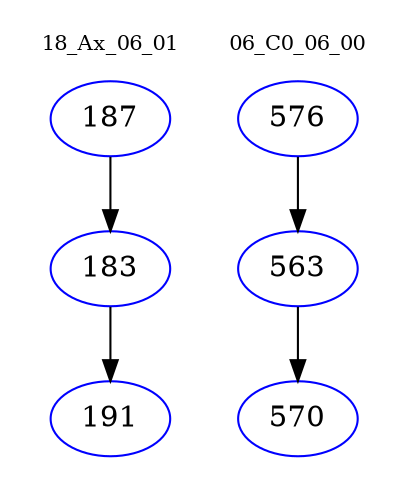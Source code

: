 digraph{
subgraph cluster_0 {
color = white
label = "18_Ax_06_01";
fontsize=10;
T0_187 [label="187", color="blue"]
T0_187 -> T0_183 [color="black"]
T0_183 [label="183", color="blue"]
T0_183 -> T0_191 [color="black"]
T0_191 [label="191", color="blue"]
}
subgraph cluster_1 {
color = white
label = "06_C0_06_00";
fontsize=10;
T1_576 [label="576", color="blue"]
T1_576 -> T1_563 [color="black"]
T1_563 [label="563", color="blue"]
T1_563 -> T1_570 [color="black"]
T1_570 [label="570", color="blue"]
}
}
